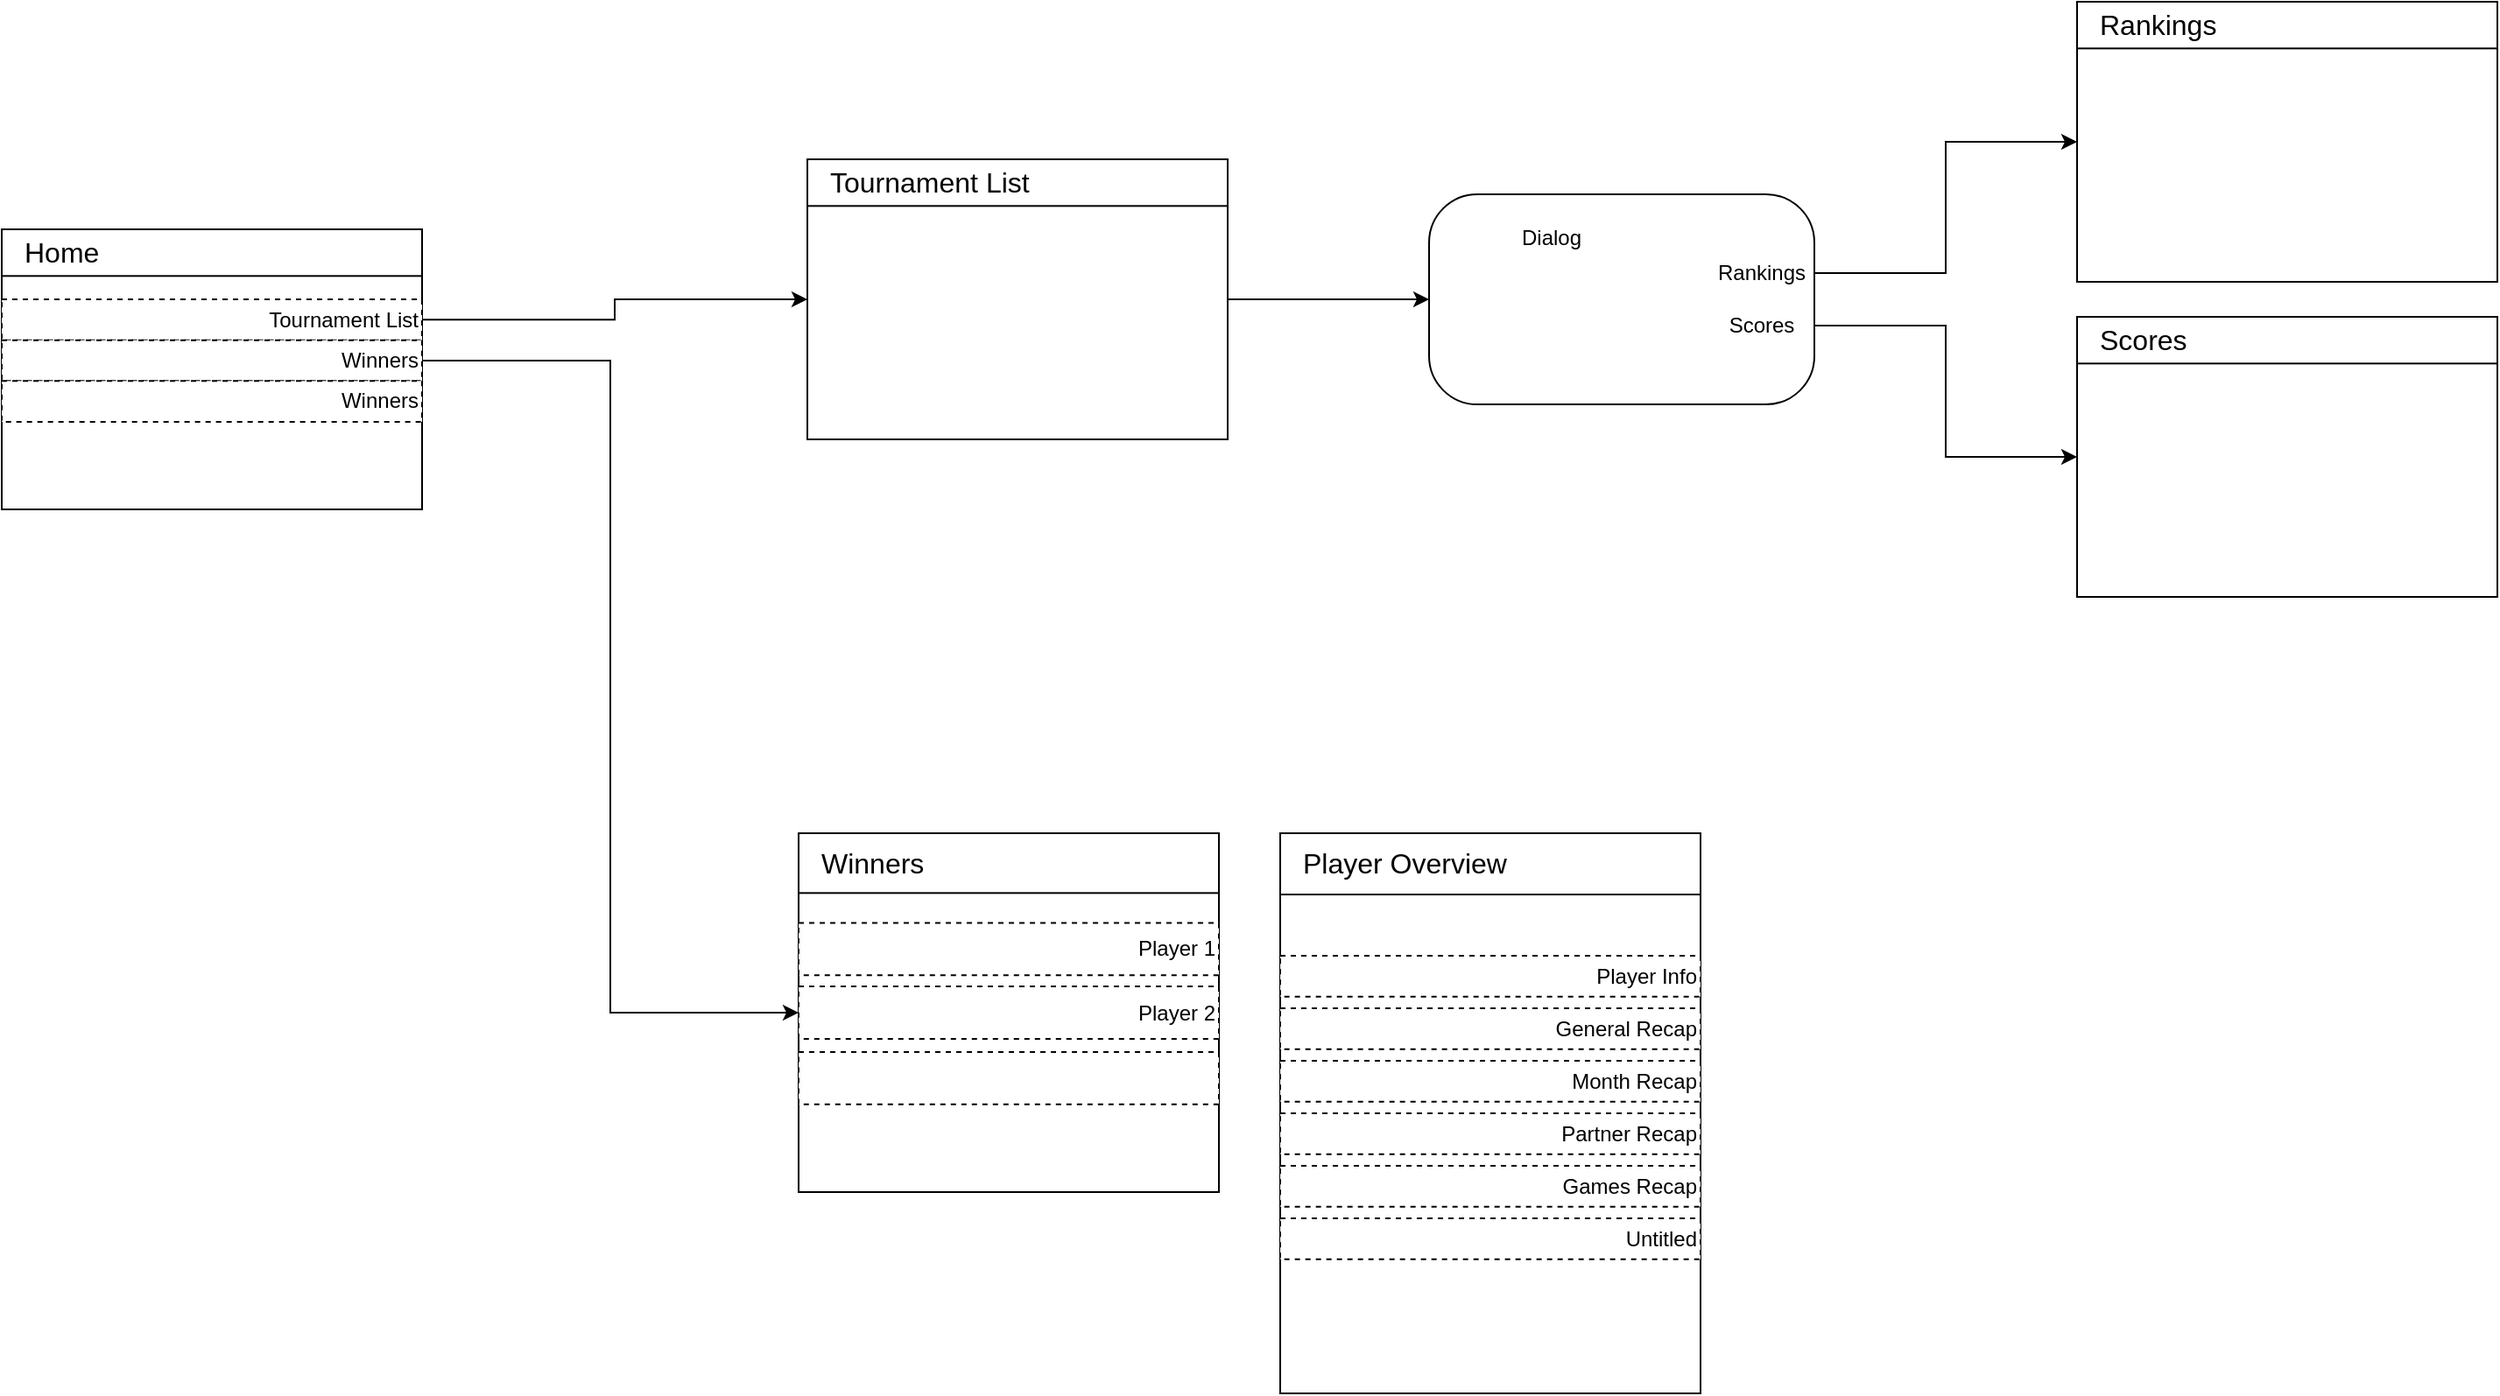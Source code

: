 <mxfile version="24.3.1" type="github">
  <diagram name="Page-1" id="3JwMEHapn7vbrvBwqL2O">
    <mxGraphModel dx="1432" dy="808" grid="1" gridSize="5" guides="1" tooltips="1" connect="1" arrows="1" fold="1" page="1" pageScale="1" pageWidth="4681" pageHeight="3300" math="0" shadow="0">
      <root>
        <mxCell id="0" />
        <mxCell id="1" parent="0" />
        <mxCell id="xXDZkgwfP2S-ImWHu5jK-1" value="" style="group;fontSize=16;" vertex="1" connectable="0" parent="1">
          <mxGeometry x="520" y="160" width="240" height="160" as="geometry" />
        </mxCell>
        <mxCell id="xXDZkgwfP2S-ImWHu5jK-2" value="" style="rounded=0;whiteSpace=wrap;html=1;" vertex="1" parent="xXDZkgwfP2S-ImWHu5jK-1">
          <mxGeometry width="240" height="160" as="geometry" />
        </mxCell>
        <mxCell id="xXDZkgwfP2S-ImWHu5jK-3" value="" style="rounded=0;whiteSpace=wrap;html=1;" vertex="1" parent="xXDZkgwfP2S-ImWHu5jK-1">
          <mxGeometry width="240" height="26.667" as="geometry" />
        </mxCell>
        <mxCell id="xXDZkgwfP2S-ImWHu5jK-4" value="&lt;font style=&quot;font-size: 16px;&quot;&gt;Tournament List&lt;/font&gt;" style="text;html=1;align=left;verticalAlign=middle;whiteSpace=wrap;rounded=0;" vertex="1" parent="xXDZkgwfP2S-ImWHu5jK-1">
          <mxGeometry x="10.667" y="6.667" width="218.667" height="13.333" as="geometry" />
        </mxCell>
        <mxCell id="xXDZkgwfP2S-ImWHu5jK-9" value="" style="group" vertex="1" connectable="0" parent="1">
          <mxGeometry x="1245" y="250" width="240" height="160" as="geometry" />
        </mxCell>
        <mxCell id="xXDZkgwfP2S-ImWHu5jK-10" value="" style="rounded=0;whiteSpace=wrap;html=1;" vertex="1" parent="xXDZkgwfP2S-ImWHu5jK-9">
          <mxGeometry width="240" height="160" as="geometry" />
        </mxCell>
        <mxCell id="xXDZkgwfP2S-ImWHu5jK-11" value="" style="rounded=0;whiteSpace=wrap;html=1;" vertex="1" parent="xXDZkgwfP2S-ImWHu5jK-9">
          <mxGeometry width="240" height="26.667" as="geometry" />
        </mxCell>
        <mxCell id="xXDZkgwfP2S-ImWHu5jK-12" value="&lt;font style=&quot;font-size: 16px;&quot;&gt;Scores&lt;/font&gt;" style="text;html=1;align=left;verticalAlign=middle;whiteSpace=wrap;rounded=0;" vertex="1" parent="xXDZkgwfP2S-ImWHu5jK-9">
          <mxGeometry x="10.667" y="6.667" width="218.667" height="13.333" as="geometry" />
        </mxCell>
        <mxCell id="xXDZkgwfP2S-ImWHu5jK-13" value="" style="group" vertex="1" connectable="0" parent="1">
          <mxGeometry x="1245" y="70" width="240" height="160" as="geometry" />
        </mxCell>
        <mxCell id="xXDZkgwfP2S-ImWHu5jK-14" value="" style="rounded=0;whiteSpace=wrap;html=1;" vertex="1" parent="xXDZkgwfP2S-ImWHu5jK-13">
          <mxGeometry width="240" height="160" as="geometry" />
        </mxCell>
        <mxCell id="xXDZkgwfP2S-ImWHu5jK-15" value="" style="rounded=0;whiteSpace=wrap;html=1;" vertex="1" parent="xXDZkgwfP2S-ImWHu5jK-13">
          <mxGeometry width="240" height="26.667" as="geometry" />
        </mxCell>
        <mxCell id="xXDZkgwfP2S-ImWHu5jK-16" value="&lt;font style=&quot;font-size: 16px;&quot;&gt;Rankings&lt;/font&gt;" style="text;html=1;align=left;verticalAlign=middle;whiteSpace=wrap;rounded=0;" vertex="1" parent="xXDZkgwfP2S-ImWHu5jK-13">
          <mxGeometry x="10.667" y="6.667" width="218.667" height="13.333" as="geometry" />
        </mxCell>
        <mxCell id="xXDZkgwfP2S-ImWHu5jK-21" value="" style="group" vertex="1" connectable="0" parent="1">
          <mxGeometry x="60" y="200" width="240" height="160" as="geometry" />
        </mxCell>
        <mxCell id="xXDZkgwfP2S-ImWHu5jK-22" value="" style="rounded=0;whiteSpace=wrap;html=1;" vertex="1" parent="xXDZkgwfP2S-ImWHu5jK-21">
          <mxGeometry width="240" height="160" as="geometry" />
        </mxCell>
        <mxCell id="xXDZkgwfP2S-ImWHu5jK-23" value="" style="rounded=0;whiteSpace=wrap;html=1;" vertex="1" parent="xXDZkgwfP2S-ImWHu5jK-21">
          <mxGeometry width="240" height="26.667" as="geometry" />
        </mxCell>
        <mxCell id="xXDZkgwfP2S-ImWHu5jK-24" value="Home" style="text;html=1;align=left;verticalAlign=middle;whiteSpace=wrap;rounded=0;fontSize=16;" vertex="1" parent="xXDZkgwfP2S-ImWHu5jK-21">
          <mxGeometry x="10.667" y="6.667" width="218.667" height="13.333" as="geometry" />
        </mxCell>
        <mxCell id="xXDZkgwfP2S-ImWHu5jK-34" value="Tournament List" style="rounded=0;whiteSpace=wrap;html=1;dashed=1;align=right;" vertex="1" parent="xXDZkgwfP2S-ImWHu5jK-21">
          <mxGeometry y="40" width="240" height="23.33" as="geometry" />
        </mxCell>
        <mxCell id="xXDZkgwfP2S-ImWHu5jK-40" value="Winners" style="rounded=0;whiteSpace=wrap;html=1;dashed=1;align=right;" vertex="1" parent="xXDZkgwfP2S-ImWHu5jK-21">
          <mxGeometry y="63.33" width="240" height="23.33" as="geometry" />
        </mxCell>
        <mxCell id="xXDZkgwfP2S-ImWHu5jK-41" value="Winners" style="rounded=0;whiteSpace=wrap;html=1;dashed=1;align=right;" vertex="1" parent="xXDZkgwfP2S-ImWHu5jK-21">
          <mxGeometry y="86.66" width="240" height="23.33" as="geometry" />
        </mxCell>
        <mxCell id="xXDZkgwfP2S-ImWHu5jK-43" value="" style="group;fontSize=16;" vertex="1" connectable="0" parent="1">
          <mxGeometry x="515" y="545" width="240" height="205" as="geometry" />
        </mxCell>
        <mxCell id="xXDZkgwfP2S-ImWHu5jK-44" value="" style="rounded=0;whiteSpace=wrap;html=1;" vertex="1" parent="xXDZkgwfP2S-ImWHu5jK-43">
          <mxGeometry width="240" height="205" as="geometry" />
        </mxCell>
        <mxCell id="xXDZkgwfP2S-ImWHu5jK-45" value="" style="rounded=0;whiteSpace=wrap;html=1;" vertex="1" parent="xXDZkgwfP2S-ImWHu5jK-43">
          <mxGeometry width="240" height="34.167" as="geometry" />
        </mxCell>
        <mxCell id="xXDZkgwfP2S-ImWHu5jK-46" value="&lt;font style=&quot;font-size: 16px;&quot;&gt;Winners&lt;/font&gt;" style="text;html=1;align=left;verticalAlign=middle;whiteSpace=wrap;rounded=0;" vertex="1" parent="xXDZkgwfP2S-ImWHu5jK-43">
          <mxGeometry x="10.667" y="8.542" width="218.667" height="17.083" as="geometry" />
        </mxCell>
        <mxCell id="xXDZkgwfP2S-ImWHu5jK-86" value="Player 1" style="rounded=0;whiteSpace=wrap;html=1;dashed=1;align=right;" vertex="1" parent="xXDZkgwfP2S-ImWHu5jK-43">
          <mxGeometry y="51.25" width="240" height="29.892" as="geometry" />
        </mxCell>
        <mxCell id="xXDZkgwfP2S-ImWHu5jK-87" value="Player 2" style="rounded=0;whiteSpace=wrap;html=1;dashed=1;align=right;" vertex="1" parent="xXDZkgwfP2S-ImWHu5jK-43">
          <mxGeometry y="87.554" width="240" height="29.892" as="geometry" />
        </mxCell>
        <mxCell id="xXDZkgwfP2S-ImWHu5jK-89" value="" style="rounded=0;whiteSpace=wrap;html=1;dashed=1;align=right;" vertex="1" parent="xXDZkgwfP2S-ImWHu5jK-43">
          <mxGeometry y="124.997" width="240" height="29.892" as="geometry" />
        </mxCell>
        <mxCell id="xXDZkgwfP2S-ImWHu5jK-47" style="edgeStyle=orthogonalEdgeStyle;rounded=0;orthogonalLoop=1;jettySize=auto;html=1;entryX=0;entryY=0.5;entryDx=0;entryDy=0;" edge="1" parent="1" source="xXDZkgwfP2S-ImWHu5jK-40" target="xXDZkgwfP2S-ImWHu5jK-44">
          <mxGeometry relative="1" as="geometry" />
        </mxCell>
        <mxCell id="xXDZkgwfP2S-ImWHu5jK-60" style="edgeStyle=orthogonalEdgeStyle;rounded=0;orthogonalLoop=1;jettySize=auto;html=1;entryX=0;entryY=0.5;entryDx=0;entryDy=0;" edge="1" parent="1" source="xXDZkgwfP2S-ImWHu5jK-57" target="xXDZkgwfP2S-ImWHu5jK-10">
          <mxGeometry relative="1" as="geometry" />
        </mxCell>
        <mxCell id="xXDZkgwfP2S-ImWHu5jK-59" style="edgeStyle=orthogonalEdgeStyle;rounded=0;orthogonalLoop=1;jettySize=auto;html=1;entryX=0;entryY=0.5;entryDx=0;entryDy=0;" edge="1" parent="1" source="xXDZkgwfP2S-ImWHu5jK-58" target="xXDZkgwfP2S-ImWHu5jK-14">
          <mxGeometry relative="1" as="geometry" />
        </mxCell>
        <mxCell id="xXDZkgwfP2S-ImWHu5jK-61" style="edgeStyle=orthogonalEdgeStyle;rounded=0;orthogonalLoop=1;jettySize=auto;html=1;entryX=0;entryY=0.5;entryDx=0;entryDy=0;" edge="1" parent="1" source="xXDZkgwfP2S-ImWHu5jK-2" target="xXDZkgwfP2S-ImWHu5jK-55">
          <mxGeometry relative="1" as="geometry" />
        </mxCell>
        <mxCell id="xXDZkgwfP2S-ImWHu5jK-62" value="" style="group" vertex="1" connectable="0" parent="1">
          <mxGeometry x="875" y="180" width="220" height="120" as="geometry" />
        </mxCell>
        <mxCell id="xXDZkgwfP2S-ImWHu5jK-55" value="" style="rounded=1;whiteSpace=wrap;html=1;arcSize=23;" vertex="1" parent="xXDZkgwfP2S-ImWHu5jK-62">
          <mxGeometry width="220" height="120" as="geometry" />
        </mxCell>
        <mxCell id="xXDZkgwfP2S-ImWHu5jK-56" value="Dialog" style="text;html=1;align=center;verticalAlign=middle;whiteSpace=wrap;rounded=0;" vertex="1" parent="xXDZkgwfP2S-ImWHu5jK-62">
          <mxGeometry x="40" y="10" width="60" height="30" as="geometry" />
        </mxCell>
        <mxCell id="xXDZkgwfP2S-ImWHu5jK-57" value="Scores" style="text;html=1;align=center;verticalAlign=middle;whiteSpace=wrap;rounded=0;" vertex="1" parent="xXDZkgwfP2S-ImWHu5jK-62">
          <mxGeometry x="160" y="60" width="60" height="30" as="geometry" />
        </mxCell>
        <mxCell id="xXDZkgwfP2S-ImWHu5jK-58" value="Rankings" style="text;html=1;align=center;verticalAlign=middle;whiteSpace=wrap;rounded=0;" vertex="1" parent="xXDZkgwfP2S-ImWHu5jK-62">
          <mxGeometry x="160" y="30" width="60" height="30" as="geometry" />
        </mxCell>
        <mxCell id="xXDZkgwfP2S-ImWHu5jK-90" style="edgeStyle=orthogonalEdgeStyle;rounded=0;orthogonalLoop=1;jettySize=auto;html=1;entryX=0;entryY=0.5;entryDx=0;entryDy=0;" edge="1" parent="1" source="xXDZkgwfP2S-ImWHu5jK-34" target="xXDZkgwfP2S-ImWHu5jK-2">
          <mxGeometry relative="1" as="geometry" />
        </mxCell>
        <mxCell id="xXDZkgwfP2S-ImWHu5jK-99" value="" style="group;fontSize=16;" vertex="1" connectable="0" parent="1">
          <mxGeometry x="790" y="545" width="240" height="320" as="geometry" />
        </mxCell>
        <mxCell id="xXDZkgwfP2S-ImWHu5jK-100" value="" style="rounded=0;whiteSpace=wrap;html=1;" vertex="1" parent="xXDZkgwfP2S-ImWHu5jK-99">
          <mxGeometry width="240" height="320" as="geometry" />
        </mxCell>
        <mxCell id="xXDZkgwfP2S-ImWHu5jK-101" value="" style="rounded=0;whiteSpace=wrap;html=1;" vertex="1" parent="xXDZkgwfP2S-ImWHu5jK-99">
          <mxGeometry width="240" height="35" as="geometry" />
        </mxCell>
        <mxCell id="xXDZkgwfP2S-ImWHu5jK-102" value="&lt;span style=&quot;font-size: 16px;&quot;&gt;Player Overview&lt;/span&gt;" style="text;html=1;align=left;verticalAlign=middle;whiteSpace=wrap;rounded=0;" vertex="1" parent="xXDZkgwfP2S-ImWHu5jK-99">
          <mxGeometry x="10.667" y="4.163" width="218.667" height="26.667" as="geometry" />
        </mxCell>
        <mxCell id="xXDZkgwfP2S-ImWHu5jK-106" value="Player Info" style="rounded=0;whiteSpace=wrap;html=1;dashed=1;align=right;" vertex="1" parent="xXDZkgwfP2S-ImWHu5jK-99">
          <mxGeometry y="70.0" width="240" height="23.33" as="geometry" />
        </mxCell>
        <mxCell id="xXDZkgwfP2S-ImWHu5jK-112" value="General Recap" style="rounded=0;whiteSpace=wrap;html=1;dashed=1;align=right;" vertex="1" parent="xXDZkgwfP2S-ImWHu5jK-99">
          <mxGeometry y="100.0" width="240" height="23.33" as="geometry" />
        </mxCell>
        <mxCell id="xXDZkgwfP2S-ImWHu5jK-113" value="Month Recap" style="rounded=0;whiteSpace=wrap;html=1;dashed=1;align=right;" vertex="1" parent="xXDZkgwfP2S-ImWHu5jK-99">
          <mxGeometry y="130.0" width="240" height="23.33" as="geometry" />
        </mxCell>
        <mxCell id="xXDZkgwfP2S-ImWHu5jK-114" value="Partner Recap" style="rounded=0;whiteSpace=wrap;html=1;dashed=1;align=right;" vertex="1" parent="xXDZkgwfP2S-ImWHu5jK-99">
          <mxGeometry y="160.0" width="240" height="23.33" as="geometry" />
        </mxCell>
        <mxCell id="xXDZkgwfP2S-ImWHu5jK-115" value="Games Recap" style="rounded=0;whiteSpace=wrap;html=1;dashed=1;align=right;" vertex="1" parent="xXDZkgwfP2S-ImWHu5jK-99">
          <mxGeometry y="190.0" width="240" height="23.33" as="geometry" />
        </mxCell>
        <mxCell id="xXDZkgwfP2S-ImWHu5jK-116" value="Untitled" style="rounded=0;whiteSpace=wrap;html=1;dashed=1;align=right;" vertex="1" parent="xXDZkgwfP2S-ImWHu5jK-99">
          <mxGeometry y="220.0" width="240" height="23.33" as="geometry" />
        </mxCell>
      </root>
    </mxGraphModel>
  </diagram>
</mxfile>
